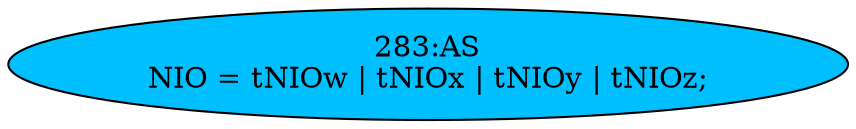 strict digraph "" {
	node [label="\N"];
	"283:AS"	 [ast="<pyverilog.vparser.ast.Assign object at 0x7f9359f3ec50>",
		def_var="['NIO']",
		fillcolor=deepskyblue,
		label="283:AS
NIO = tNIOw | tNIOx | tNIOy | tNIOz;",
		statements="[]",
		style=filled,
		typ=Assign,
		use_var="['tNIOw', 'tNIOx', 'tNIOy', 'tNIOz']"];
}
